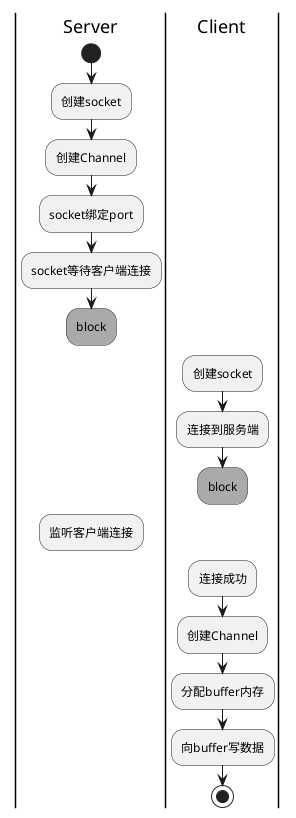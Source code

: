 @startuml
|Server|
start
:创建socket;
:创建Channel;
:socket绑定port;
:socket等待客户端连接;
#aaaaaa:block;
detach
|Client|
:创建socket;
:连接到服务端;
#aaaaaa:block;
detach
|Server|
:监听客户端连接;
detach
|Client|
:连接成功;
:创建Channel;
:分配buffer内存;
:向buffer写数据;
stop
@enduml
